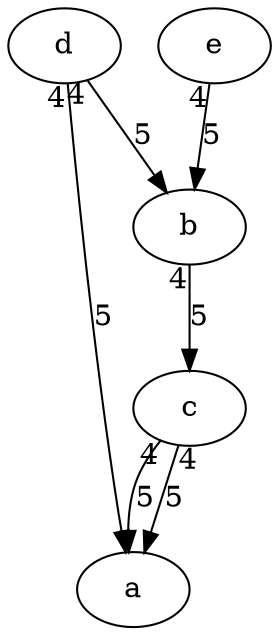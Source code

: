 digraph G {
0[label=a];
1[label=b];
2[label=c];
3[label=d];
4[label=e];
3->1 [label="5", taillabel="4"];
2->0 [label="5", taillabel="4"];
3->0 [label="5", taillabel="4"];
1->2 [label="5", taillabel="4"];
4->1 [label="5", taillabel="4"];
2->0 [label="5", taillabel="4"];
}
